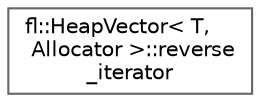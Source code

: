 digraph "Graphical Class Hierarchy"
{
 // INTERACTIVE_SVG=YES
 // LATEX_PDF_SIZE
  bgcolor="transparent";
  edge [fontname=Helvetica,fontsize=10,labelfontname=Helvetica,labelfontsize=10];
  node [fontname=Helvetica,fontsize=10,shape=box,height=0.2,width=0.4];
  rankdir="LR";
  Node0 [id="Node000000",label="fl::HeapVector\< T,\l Allocator \>::reverse\l_iterator",height=0.2,width=0.4,color="grey40", fillcolor="white", style="filled",URL="$d1/d9e/structfl_1_1_heap_vector_1_1reverse__iterator.html",tooltip=" "];
}
